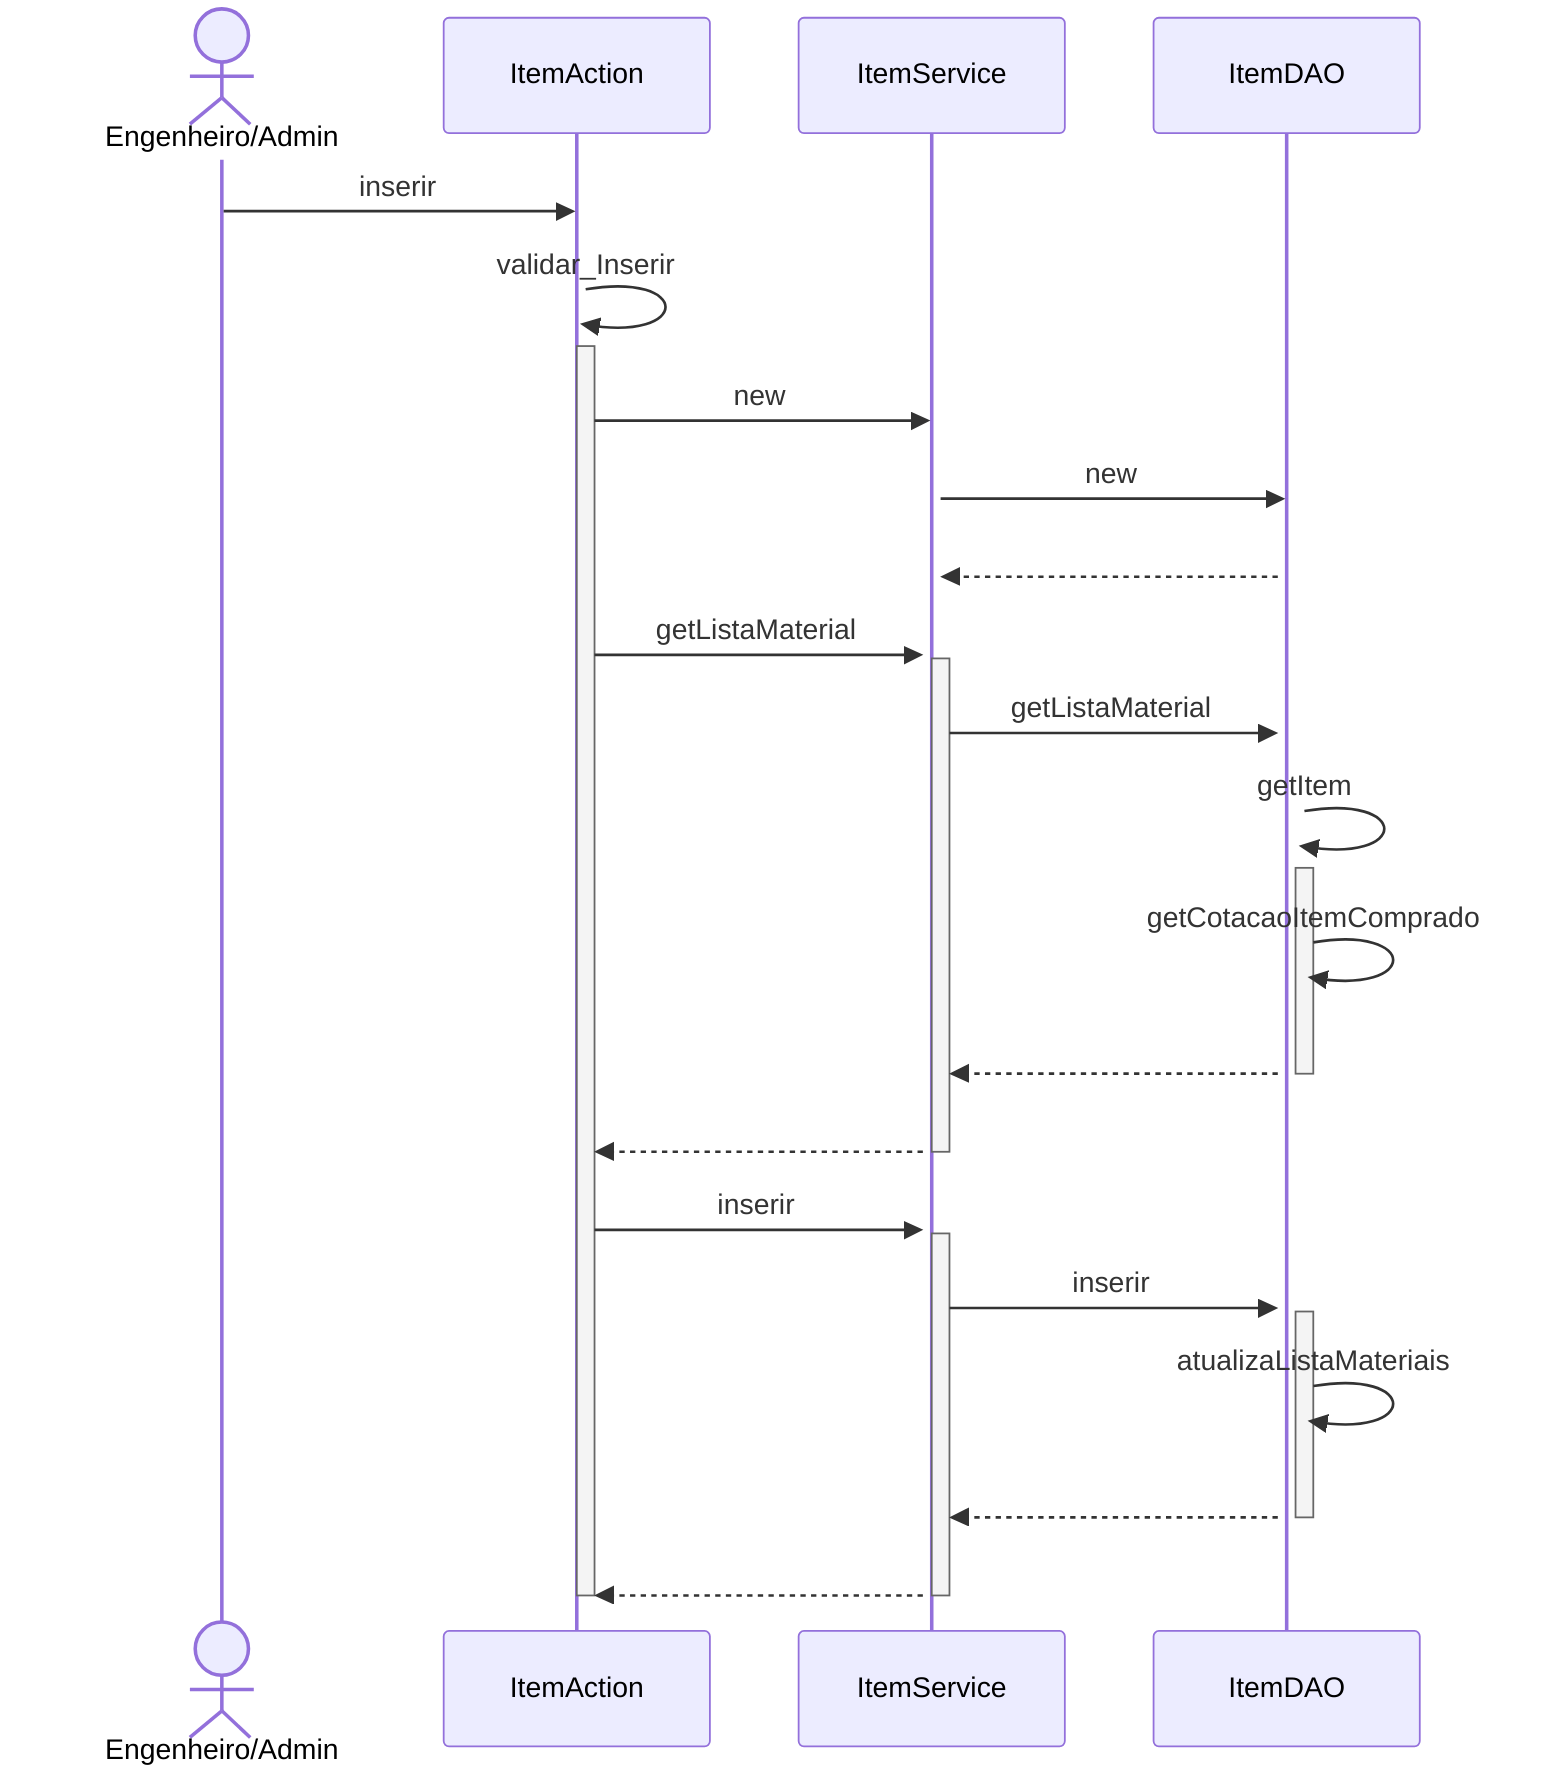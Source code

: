 sequenceDiagram
actor EA as Engenheiro/Admin
EA ->> ItemAction : inserir
activate ItemAction
ItemAction ->> ItemAction : validar_Inserir
activate ItemAction
ItemAction ->> ItemService : new
activate ItemService
ItemService ->> ItemDAO : new
activate ItemDAO
ItemDAO -->> ItemService : #32; 
ItemAction ->> ItemService : getListaMaterial
activate ItemService
ItemService ->> ItemDAO : getListaMaterial
activate ItemDAO
ItemDAO ->> ItemDAO : getItem
activate ItemDAO
ItemDAO ->> ItemDAO : getCotacaoItemComprado
ItemDAO -->> ItemService : #32; 
deactivate ItemDAO
ItemService -->> ItemAction : #32; 
deactivate ItemService
ItemAction ->> ItemService : inserir
activate ItemService
ItemService ->> ItemDAO : inserir
activate ItemDAO
ItemDAO ->> ItemDAO : atualizaListaMateriais
ItemDAO -->> ItemService : #32; 
deactivate ItemDAO
ItemService -->> ItemAction : #32; 
deactivate ItemService
deactivate ItemAction